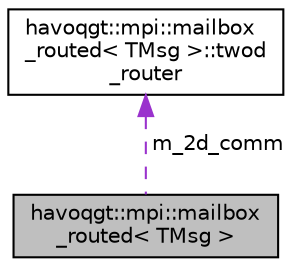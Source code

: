 digraph "havoqgt::mpi::mailbox_routed&lt; TMsg &gt;"
{
  edge [fontname="Helvetica",fontsize="10",labelfontname="Helvetica",labelfontsize="10"];
  node [fontname="Helvetica",fontsize="10",shape=record];
  Node1 [label="havoqgt::mpi::mailbox\l_routed\< TMsg \>",height=0.2,width=0.4,color="black", fillcolor="grey75", style="filled", fontcolor="black"];
  Node2 -> Node1 [dir="back",color="darkorchid3",fontsize="10",style="dashed",label=" m_2d_comm" ,fontname="Helvetica"];
  Node2 [label="havoqgt::mpi::mailbox\l_routed\< TMsg \>::twod\l_router",height=0.2,width=0.4,color="black", fillcolor="white", style="filled",URL="$classhavoqgt_1_1mpi_1_1mailbox__routed_1_1twod__router.html"];
}
